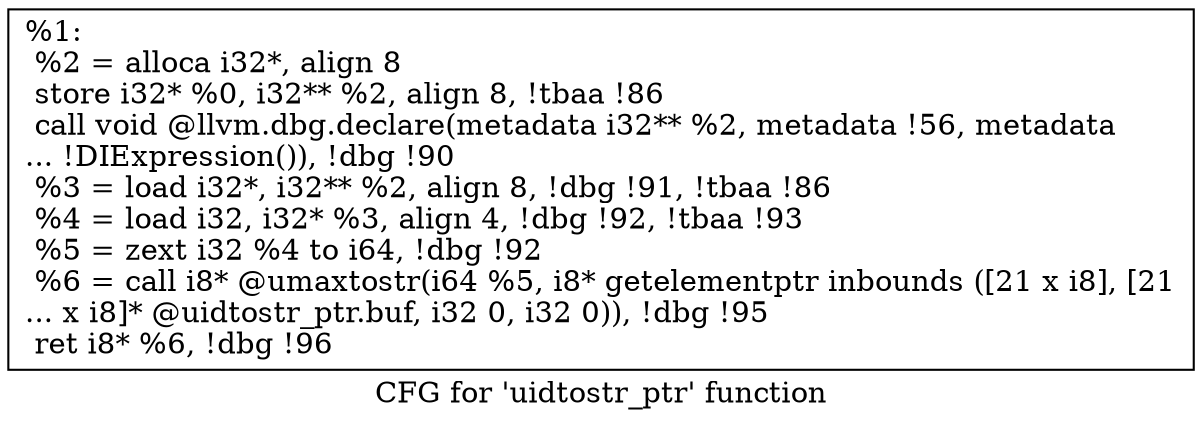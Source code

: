 digraph "CFG for 'uidtostr_ptr' function" {
	label="CFG for 'uidtostr_ptr' function";

	Node0xafd3e0 [shape=record,label="{%1:\l  %2 = alloca i32*, align 8\l  store i32* %0, i32** %2, align 8, !tbaa !86\l  call void @llvm.dbg.declare(metadata i32** %2, metadata !56, metadata\l... !DIExpression()), !dbg !90\l  %3 = load i32*, i32** %2, align 8, !dbg !91, !tbaa !86\l  %4 = load i32, i32* %3, align 4, !dbg !92, !tbaa !93\l  %5 = zext i32 %4 to i64, !dbg !92\l  %6 = call i8* @umaxtostr(i64 %5, i8* getelementptr inbounds ([21 x i8], [21\l... x i8]* @uidtostr_ptr.buf, i32 0, i32 0)), !dbg !95\l  ret i8* %6, !dbg !96\l}"];
}
